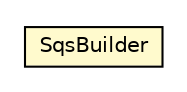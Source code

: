 #!/usr/local/bin/dot
#
# Class diagram 
# Generated by UMLGraph version R5_6-24-gf6e263 (http://www.umlgraph.org/)
#

digraph G {
	edge [fontname="Helvetica",fontsize=10,labelfontname="Helvetica",labelfontsize=10];
	node [fontname="Helvetica",fontsize=10,shape=plaintext];
	nodesep=0.25;
	ranksep=0.5;
	// com.github.davidmoten.rx2.aws.Sqs.SqsBuilder
	c37 [label=<<table title="com.github.davidmoten.rx2.aws.Sqs.SqsBuilder" border="0" cellborder="1" cellspacing="0" cellpadding="2" port="p" bgcolor="lemonChiffon" href="./Sqs.SqsBuilder.html">
		<tr><td><table border="0" cellspacing="0" cellpadding="1">
<tr><td align="center" balign="center"> SqsBuilder </td></tr>
		</table></td></tr>
		</table>>, URL="./Sqs.SqsBuilder.html", fontname="Helvetica", fontcolor="black", fontsize=10.0];
}

